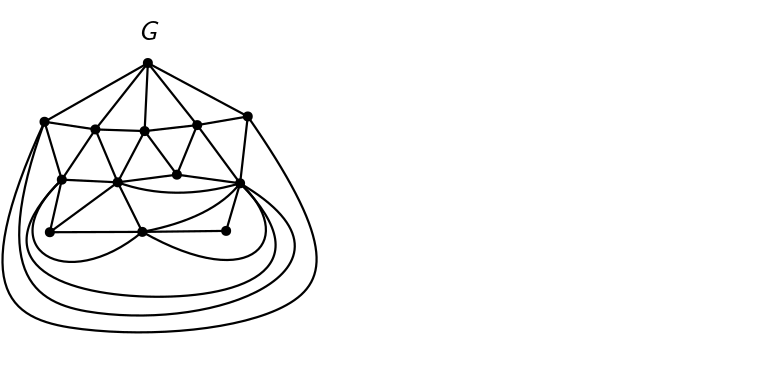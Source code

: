 <?xml version="1.0"?>
<!DOCTYPE ipe SYSTEM "ipe.dtd">
<ipe version="70218" creator="Ipe 7.2.23">
<info created="D:20210524101947" modified="D:20210525091906"/>
<preamble>\renewcommand*\familydefault{\sfdefault} 
\usepackage[cm]{sfmath}
\usepackage{amssymb}
</preamble>
<ipestyle name="basic">
<symbol name="arrow/arc(spx)">
<path stroke="sym-stroke" fill="sym-stroke" pen="sym-pen">
0 0 m
-1 0.333 l
-1 -0.333 l
h
</path>
</symbol>
<symbol name="arrow/farc(spx)">
<path stroke="sym-stroke" fill="white" pen="sym-pen">
0 0 m
-1 0.333 l
-1 -0.333 l
h
</path>
</symbol>
<symbol name="arrow/ptarc(spx)">
<path stroke="sym-stroke" fill="sym-stroke" pen="sym-pen">
0 0 m
-1 0.333 l
-0.8 0 l
-1 -0.333 l
h
</path>
</symbol>
<symbol name="arrow/fptarc(spx)">
<path stroke="sym-stroke" fill="white" pen="sym-pen">
0 0 m
-1 0.333 l
-0.8 0 l
-1 -0.333 l
h
</path>
</symbol>
<symbol name="mark/circle(sx)" transformations="translations">
<path fill="sym-stroke">
0.6 0 0 0.6 0 0 e
0.4 0 0 0.4 0 0 e
</path>
</symbol>
<symbol name="mark/disk(sx)" transformations="translations">
<path fill="sym-stroke">
0.6 0 0 0.6 0 0 e
</path>
</symbol>
<symbol name="mark/fdisk(sfx)" transformations="translations">
<group>
<path fill="sym-fill">
0.5 0 0 0.5 0 0 e
</path>
<path fill="sym-stroke" fillrule="eofill">
0.6 0 0 0.6 0 0 e
0.4 0 0 0.4 0 0 e
</path>
</group>
</symbol>
<symbol name="mark/box(sx)" transformations="translations">
<path fill="sym-stroke" fillrule="eofill">
-0.6 -0.6 m
0.6 -0.6 l
0.6 0.6 l
-0.6 0.6 l
h
-0.4 -0.4 m
0.4 -0.4 l
0.4 0.4 l
-0.4 0.4 l
h
</path>
</symbol>
<symbol name="mark/square(sx)" transformations="translations">
<path fill="sym-stroke">
-0.6 -0.6 m
0.6 -0.6 l
0.6 0.6 l
-0.6 0.6 l
h
</path>
</symbol>
<symbol name="mark/fsquare(sfx)" transformations="translations">
<group>
<path fill="sym-fill">
-0.5 -0.5 m
0.5 -0.5 l
0.5 0.5 l
-0.5 0.5 l
h
</path>
<path fill="sym-stroke" fillrule="eofill">
-0.6 -0.6 m
0.6 -0.6 l
0.6 0.6 l
-0.6 0.6 l
h
-0.4 -0.4 m
0.4 -0.4 l
0.4 0.4 l
-0.4 0.4 l
h
</path>
</group>
</symbol>
<symbol name="mark/cross(sx)" transformations="translations">
<group>
<path fill="sym-stroke">
-0.43 -0.57 m
0.57 0.43 l
0.43 0.57 l
-0.57 -0.43 l
h
</path>
<path fill="sym-stroke">
-0.43 0.57 m
0.57 -0.43 l
0.43 -0.57 l
-0.57 0.43 l
h
</path>
</group>
</symbol>
<symbol name="arrow/fnormal(spx)">
<path stroke="sym-stroke" fill="white" pen="sym-pen">
0 0 m
-1 0.333 l
-1 -0.333 l
h
</path>
</symbol>
<symbol name="arrow/pointed(spx)">
<path stroke="sym-stroke" fill="sym-stroke" pen="sym-pen">
0 0 m
-1 0.333 l
-0.8 0 l
-1 -0.333 l
h
</path>
</symbol>
<symbol name="arrow/fpointed(spx)">
<path stroke="sym-stroke" fill="white" pen="sym-pen">
0 0 m
-1 0.333 l
-0.8 0 l
-1 -0.333 l
h
</path>
</symbol>
<symbol name="arrow/linear(spx)">
<path stroke="sym-stroke" pen="sym-pen">
-1 0.333 m
0 0 l
-1 -0.333 l
</path>
</symbol>
<symbol name="arrow/fdouble(spx)">
<path stroke="sym-stroke" fill="white" pen="sym-pen">
0 0 m
-1 0.333 l
-1 -0.333 l
h
-1 0 m
-2 0.333 l
-2 -0.333 l
h
</path>
</symbol>
<symbol name="arrow/double(spx)">
<path stroke="sym-stroke" fill="sym-stroke" pen="sym-pen">
0 0 m
-1 0.333 l
-1 -0.333 l
h
-1 0 m
-2 0.333 l
-2 -0.333 l
h
</path>
</symbol>
<symbol name="arrow/mid-normal(spx)">
<path stroke="sym-stroke" fill="sym-stroke" pen="sym-pen">
0.5 0 m
-0.5 0.333 l
-0.5 -0.333 l
h
</path>
</symbol>
<symbol name="arrow/mid-fnormal(spx)">
<path stroke="sym-stroke" fill="white" pen="sym-pen">
0.5 0 m
-0.5 0.333 l
-0.5 -0.333 l
h
</path>
</symbol>
<symbol name="arrow/mid-pointed(spx)">
<path stroke="sym-stroke" fill="sym-stroke" pen="sym-pen">
0.5 0 m
-0.5 0.333 l
-0.3 0 l
-0.5 -0.333 l
h
</path>
</symbol>
<symbol name="arrow/mid-fpointed(spx)">
<path stroke="sym-stroke" fill="white" pen="sym-pen">
0.5 0 m
-0.5 0.333 l
-0.3 0 l
-0.5 -0.333 l
h
</path>
</symbol>
<symbol name="arrow/mid-double(spx)">
<path stroke="sym-stroke" fill="sym-stroke" pen="sym-pen">
1 0 m
0 0.333 l
0 -0.333 l
h
0 0 m
-1 0.333 l
-1 -0.333 l
h
</path>
</symbol>
<symbol name="arrow/mid-fdouble(spx)">
<path stroke="sym-stroke" fill="white" pen="sym-pen">
1 0 m
0 0.333 l
0 -0.333 l
h
0 0 m
-1 0.333 l
-1 -0.333 l
h
</path>
</symbol>
<anglesize name="22.5 deg" value="22.5"/>
<anglesize name="30 deg" value="30"/>
<anglesize name="45 deg" value="45"/>
<anglesize name="60 deg" value="60"/>
<anglesize name="90 deg" value="90"/>
<arrowsize name="large" value="10"/>
<arrowsize name="small" value="5"/>
<arrowsize name="tiny" value="3"/>
<color name="blue" value="0 0 1"/>
<color name="brown" value="0.647 0.165 0.165"/>
<color name="darkblue" value="0 0 0.545"/>
<color name="darkcyan" value="0 0.545 0.545"/>
<color name="darkgray" value="0.663"/>
<color name="darkgreen" value="0 0.392 0"/>
<color name="darkmagenta" value="0.545 0 0.545"/>
<color name="darkorange" value="1 0.549 0"/>
<color name="darkred" value="0.545 0 0"/>
<color name="gold" value="1 0.843 0"/>
<color name="gray" value="0.745"/>
<color name="green" value="0 1 0"/>
<color name="lightblue" value="0.678 0.847 0.902"/>
<color name="lightcyan" value="0.878 1 1"/>
<color name="lightgray" value="0.827"/>
<color name="lightgreen" value="0.565 0.933 0.565"/>
<color name="lightyellow" value="1 1 0.878"/>
<color name="navy" value="0 0 0.502"/>
<color name="orange" value="1 0.647 0"/>
<color name="pink" value="1 0.753 0.796"/>
<color name="purple" value="0.627 0.125 0.941"/>
<color name="red" value="1 0 0"/>
<color name="seagreen" value="0.18 0.545 0.341"/>
<color name="turquoise" value="0.251 0.878 0.816"/>
<color name="violet" value="0.933 0.51 0.933"/>
<color name="yellow" value="1 1 0"/>
<dashstyle name="dash dot dotted" value="[4 2 1 2 1 2] 0"/>
<dashstyle name="dash dotted" value="[4 2 1 2] 0"/>
<dashstyle name="dashed" value="[4] 0"/>
<dashstyle name="dotted" value="[1 3] 0"/>
<gridsize name="10 pts (~3.5 mm)" value="10"/>
<gridsize name="14 pts (~5 mm)" value="14"/>
<gridsize name="16 pts (~6 mm)" value="16"/>
<gridsize name="20 pts (~7 mm)" value="20"/>
<gridsize name="28 pts (~10 mm)" value="28"/>
<gridsize name="32 pts (~12 mm)" value="32"/>
<gridsize name="4 pts" value="4"/>
<gridsize name="56 pts (~20 mm)" value="56"/>
<gridsize name="8 pts (~3 mm)" value="8"/>
<opacity name="10%" value="0.1"/>
<opacity name="30%" value="0.3"/>
<opacity name="50%" value="0.5"/>
<opacity name="75%" value="0.75"/>
<pen name="fat" value="1.2"/>
<pen name="heavier" value="0.8"/>
<pen name="ultrafat" value="2"/>
<symbolsize name="large" value="5"/>
<symbolsize name="small" value="2"/>
<symbolsize name="tiny" value="1.1"/>
<textsize name="Huge" value="\Huge"/>
<textsize name="LARGE" value="\LARGE"/>
<textsize name="Large" value="\Large"/>
<textsize name="footnote" value="\footnotesize"/>
<textsize name="huge" value="\huge"/>
<textsize name="large" value="\large"/>
<textsize name="small" value="\small"/>
<textsize name="tiny" value="\tiny"/>
<textstyle name="center" begin="\begin{center}" end="\end{center}"/>
<textstyle name="item" begin="\begin{itemize}\item{}" end="\end{itemize}"/>
<textstyle name="itemize" begin="\begin{itemize}" end="\end{itemize}"/>
<tiling name="falling" angle="-60" step="4" width="1"/>
<tiling name="rising" angle="30" step="4" width="1"/>
</ipestyle>
<ipestyle name="brew">
<color name="aliceblue" value="0.941 0.973 1"/>
<color name="brew1" value="0.552 0.827 0.78"/>
<color name="brew2" value="1 1 0.701"/>
<color name="brew3" value="0.745 0.729 0.854"/>
<color name="brew4" value="0.984 0.501 0.447"/>
<color name="brew5" value="0.501 0.694 0.827"/>
<color name="brew6" value="0.992 0.705 0.384"/>
<color name="brew7" value="0.701 0.87 0.411"/>
<color name="brew8" value="0.988 0.803 0.898"/>
</ipestyle>
<ipestyle name="brew">
<color name="aliceblue" value="0.941 0.973 1"/>
<color name="brew1" value="0.552 0.827 0.78"/>
<color name="brew2" value="1 1 0.701"/>
<color name="brew3" value="0.745 0.729 0.854"/>
<color name="brew4" value="0.984 0.501 0.447"/>
<color name="brew5" value="0.501 0.694 0.827"/>
<color name="brew6" value="0.992 0.705 0.384"/>
<color name="brew7" value="0.701 0.87 0.411"/>
<color name="brew8" value="0.988 0.803 0.898"/>
<pen name="fattyfatfat" value="4"/>
</ipestyle>
<page>
<layer name="vertices"/>
<layer name="edges"/>
<layer name="T"/>
<layer name="P"/>
<layer name="H"/>
<layer name="horizonal_edges"/>
<layer name="vertical_edges"/>
<layer name="diagonal_down_edges"/>
<layer name="diagonal_up_edges"/>
<layer name="H*P"/>
<layer name="H_label"/>
<layer name="isomorphism"/>
<view layers="vertices edges" active="edges"/>
<view layers="vertices edges T" active="T"/>
<view layers="vertices edges T P H H_label" active="H*P"/>
<view layers="vertices edges T P H horizonal_edges vertical_edges diagonal_down_edges diagonal_up_edges H*P" active="H"/>
<view layers="vertices edges T P H horizonal_edges vertical_edges diagonal_down_edges diagonal_up_edges H*P isomorphism" active="isomorphism"/>
<path layer="diagonal_down_edges" matrix="0.64 0 0 0.64 212.307 198.65" stroke="brew4">
288 543.999 m
317.69 496 l
</path>
<path matrix="0.64 0 0 0.64 193.306 198.65" stroke="brew4">
288 543.999 m
317.69 496 l
</path>
<path matrix="0.64 0 0 0.64 155.302 198.65" stroke="brew4">
288 543.999 m
317.69 496 l
</path>
<path matrix="0.64 0 0 0.64 136.3 198.65" stroke="brew4">
288 543.999 m
317.69 496 l
</path>
<path matrix="0.64 0 0 0.64 117.299 198.65" stroke="brew4">
288 543.999 m
317.69 496 l
</path>
<path matrix="0.64 0 0 0.64 231.309 198.65" stroke="brew4">
288 543.999 m
317.69 496 l
</path>
<path matrix="0.64 0 0 0.64 117.299 198.65" stroke="brew4">
288 543.999 m
302.845 520
451.296 520
466.141 496 c
</path>
<path matrix="0.64 0 0 0.64 117.299 198.65" stroke="brew4">
288 544 m
304 512
494.958 520.326
495.831 496 c
</path>
<path matrix="0.64 0 0 0.64 117.299 198.65" stroke="brew4">
317.69 543.999 m
377.07 496 l
</path>
<path matrix="0.64 0 0 0.64 117.299 198.65" stroke="brew4">
317.69 544 m
317.004 513.496
467.998 521.732
466.141 496 c
</path>
<path matrix="0.64 0 0 0.64 117.299 198.65" stroke="brew4">
377.07 543.999 m
436.451 496 l
</path>
<path matrix="0.64 0 0 0.64 117.299 198.65" stroke="brew4">
377.07 544 m
408.845 506.943
457.908 525.101
466.141 496 c
</path>
<path matrix="0.64 0 0 0.64 212.307 167.93" stroke="brew4">
288 543.999 m
317.69 496 l
</path>
<path matrix="0.64 0 0 0.64 193.306 167.93" stroke="brew4">
288 543.999 m
317.69 496 l
</path>
<path matrix="0.64 0 0 0.64 155.302 167.93" stroke="brew4">
288 543.999 m
317.69 496 l
</path>
<path matrix="0.64 0 0 0.64 136.3 167.93" stroke="brew4">
288 543.999 m
317.69 496 l
</path>
<path matrix="0.64 0 0 0.64 117.299 167.93" stroke="brew4">
288 543.999 m
317.69 496 l
</path>
<path matrix="0.64 0 0 0.64 231.309 167.93" stroke="brew4">
288 543.999 m
317.69 496 l
</path>
<path matrix="0.64 0 0 0.64 117.299 167.93" stroke="brew4">
288 543.999 m
302.845 520
451.296 520
466.141 496 c
</path>
<path matrix="0.64 0 0 0.64 117.299 167.93" stroke="brew4">
288 544 m
304 512
494.958 520.326
495.831 496 c
</path>
<path matrix="0.64 0 0 0.64 117.299 167.93" stroke="brew4">
317.69 543.999 m
377.07 496 l
</path>
<path matrix="0.64 0 0 0.64 117.299 167.93" stroke="brew4">
317.69 544 m
317.004 513.496
467.998 521.732
466.141 496 c
</path>
<path matrix="0.64 0 0 0.64 117.299 167.93" stroke="brew4">
377.07 543.999 m
436.451 496 l
</path>
<path matrix="0.64 0 0 0.64 117.299 167.93" stroke="brew4">
377.07 544 m
408.845 506.943
457.908 525.101
466.141 496 c
</path>
<path matrix="0.64 0 0 0.64 212.307 137.21" stroke="brew4">
288 543.999 m
317.69 496 l
</path>
<path matrix="0.64 0 0 0.64 193.306 137.21" stroke="brew4">
288 543.999 m
317.69 496 l
</path>
<path matrix="0.64 0 0 0.64 155.302 137.21" stroke="brew4">
288 543.999 m
317.69 496 l
</path>
<path matrix="0.64 0 0 0.64 136.3 137.21" stroke="brew4">
288 543.999 m
317.69 496 l
</path>
<path matrix="0.64 0 0 0.64 117.299 137.21" stroke="brew4">
288 543.999 m
317.69 496 l
</path>
<path matrix="0.64 0 0 0.64 231.309 137.21" stroke="brew4">
288 543.999 m
317.69 496 l
</path>
<path matrix="0.64 0 0 0.64 117.299 137.21" stroke="brew4">
288 543.999 m
302.845 520
451.296 520
466.141 496 c
</path>
<path matrix="0.64 0 0 0.64 117.299 137.21" stroke="brew4">
288 544 m
304 512
494.958 520.326
495.831 496 c
</path>
<path matrix="0.64 0 0 0.64 117.299 137.21" stroke="brew4">
317.69 543.999 m
377.07 496 l
</path>
<path matrix="0.64 0 0 0.64 117.299 137.21" stroke="brew4">
317.69 544 m
317.004 513.496
467.998 521.732
466.141 496 c
</path>
<path matrix="0.64 0 0 0.64 117.299 137.21" stroke="brew4">
377.07 543.999 m
436.451 496 l
</path>
<path matrix="0.64 0 0 0.64 117.299 137.21" stroke="brew4">
377.07 544 m
408.845 506.943
457.908 525.101
466.141 496 c
</path>
<path layer="diagonal_up_edges" matrix="-0.64 0 0 0.64 523.942 198.65" stroke="brew5">
288 543.999 m
317.69 496 l
</path>
<path matrix="-0.64 0 0 0.64 542.944 198.65" stroke="brew5">
288 543.999 m
317.69 496 l
</path>
<path matrix="-0.64 0 0 0.64 580.947 198.65" stroke="brew5">
288 543.999 m
317.69 496 l
</path>
<path matrix="-0.64 0 0 0.64 599.949 198.65" stroke="brew5">
288 543.999 m
317.69 496 l
</path>
<path matrix="-0.64 0 0 0.64 618.95 198.65" stroke="brew5">
288 543.999 m
317.69 496 l
</path>
<path matrix="-0.64 0 0 0.64 504.941 198.65" stroke="brew5">
288 543.999 m
317.69 496 l
</path>
<path matrix="-0.64 0 0 0.64 618.95 198.65" stroke="brew5">
288 543.999 m
302.845 520
451.296 520
466.141 496 c
</path>
<path matrix="-0.64 0 0 0.64 618.95 198.65" stroke="brew5">
288 544 m
304 512
494.958 520.326
495.831 496 c
</path>
<path matrix="-0.64 0 0 0.64 618.95 198.65" stroke="brew5">
317.69 543.999 m
377.07 496 l
</path>
<path matrix="-0.64 0 0 0.64 618.95 198.65" stroke="brew5">
317.69 544 m
317.004 513.496
467.998 521.732
466.141 496 c
</path>
<path matrix="-0.64 0 0 0.64 618.95 198.65" stroke="brew5">
377.07 543.999 m
436.451 496 l
</path>
<path matrix="-0.64 0 0 0.64 618.95 198.65" stroke="brew5">
377.07 544 m
408.845 506.943
457.908 525.101
466.141 496 c
</path>
<path matrix="-0.64 0 0 0.64 523.942 167.93" stroke="brew5">
288 543.999 m
317.69 496 l
</path>
<path matrix="-0.64 0 0 0.64 542.944 167.93" stroke="brew5">
288 543.999 m
317.69 496 l
</path>
<path matrix="-0.64 0 0 0.64 580.947 167.93" stroke="brew5">
288 543.999 m
317.69 496 l
</path>
<path matrix="-0.64 0 0 0.64 599.949 167.93" stroke="brew5">
288 543.999 m
317.69 496 l
</path>
<path matrix="-0.64 0 0 0.64 618.95 167.93" stroke="brew5">
288 543.999 m
317.69 496 l
</path>
<path matrix="-0.64 0 0 0.64 504.941 167.93" stroke="brew5">
288 543.999 m
317.69 496 l
</path>
<path matrix="-0.64 0 0 0.64 618.95 167.93" stroke="brew5">
288 543.999 m
302.845 520
451.296 520
466.141 496 c
</path>
<path matrix="-0.64 0 0 0.64 618.95 167.93" stroke="brew5">
288 544 m
304 512
494.958 520.326
495.831 496 c
</path>
<path matrix="-0.64 0 0 0.64 618.95 167.93" stroke="brew5">
317.69 543.999 m
377.07 496 l
</path>
<path matrix="-0.64 0 0 0.64 618.95 167.93" stroke="brew5">
317.69 544 m
317.004 513.496
467.998 521.732
466.141 496 c
</path>
<path matrix="-0.64 0 0 0.64 618.95 167.93" stroke="brew5">
377.07 543.999 m
436.451 496 l
</path>
<path matrix="-0.64 0 0 0.64 618.95 167.93" stroke="brew5">
377.07 544 m
408.845 506.943
457.908 525.101
466.141 496 c
</path>
<path matrix="-0.64 0 0 0.64 523.942 137.21" stroke="brew5">
288 543.999 m
317.69 496 l
</path>
<path matrix="-0.64 0 0 0.64 542.944 137.21" stroke="brew5">
288 543.999 m
317.69 496 l
</path>
<path matrix="-0.64 0 0 0.64 580.947 137.21" stroke="brew5">
288 543.999 m
317.69 496 l
</path>
<path matrix="-0.64 0 0 0.64 599.949 137.21" stroke="brew5">
288 543.999 m
317.69 496 l
</path>
<path matrix="-0.64 0 0 0.64 618.95 137.21" stroke="brew5">
288 543.999 m
317.69 496 l
</path>
<path matrix="-0.64 0 0 0.64 504.941 137.21" stroke="brew5">
288 543.999 m
317.69 496 l
</path>
<path matrix="-0.64 0 0 0.64 618.95 137.21" stroke="brew5">
288 543.999 m
302.845 520
451.296 520
466.141 496 c
</path>
<path matrix="-0.64 0 0 0.64 618.95 137.21" stroke="brew5">
288 544 m
304 512
494.958 520.326
495.831 496 c
</path>
<path matrix="-0.64 0 0 0.64 618.95 137.21" stroke="brew5">
317.69 543.999 m
377.07 496 l
</path>
<path matrix="-0.64 0 0 0.64 618.95 137.21" stroke="brew5">
317.69 544 m
317.004 513.496
467.998 521.732
466.141 496 c
</path>
<path matrix="-0.64 0 0 0.64 618.95 137.21" stroke="brew5">
377.07 543.999 m
436.451 496 l
</path>
<path matrix="-0.64 0 0 0.64 618.95 137.21" stroke="brew5">
377.07 544 m
408.845 506.943
457.908 525.101
466.141 496 c
</path>
<path layer="isomorphism" matrix="0.64 0 0 0.64 136.885 150.104" stroke="black" fill="brew4">
425.189 534.199 m
425.189 465.502 l
445.885 465.502 l
445.885 534.199 l
h
</path>
<path matrix="0.64 0 0 0.64 117.884 180.824" stroke="black" fill="brew3">
425.189 534.199 m
425.189 465.502 l
445.885 465.502 l
445.885 534.199 l
h
</path>
<path matrix="0.64 0 0 0.64 117.884 180.824" stroke="black" fill="brew1">
336.118 582.199 m
336.118 417.503 l
356.814 417.503 l
356.814 582.199 l
h
</path>
<path matrix="0.64 0 0 0.64 250.775 148.78" stroke="black" fill="brew8">
276.926 584.27 m
276.926 563.573 l
297.622 563.573 l
297.622 584.27 l
h
</path>
<path matrix="0.64 0 0 0.64 174.768 87.3402" stroke="black" fill="aliceblue">
276.926 584.27 m
276.926 563.573 l
297.622 563.573 l
297.622 584.27 l
h
</path>
<path layer="horizonal_edges" matrix="0.64 0 0 0.32 107.448 276.117" stroke="black" pen="heavier">
333.081 557.917 m
335.389 532.094
389.467 531.345
392.461 557.917 c
</path>
<path layer="isomorphism" matrix="0.64 0 0 0.64 193.77 148.78" stroke="black" fill="brew7">
276.926 584.27 m
276.926 563.573 l
297.622 563.573 l
297.622 584.27 l
h
</path>
<path matrix="0.64 0 0 0.64 136.765 118.06" stroke="black" fill="brew6">
276.926 584.27 m
276.926 563.573 l
297.622 563.573 l
297.622 584.27 l
h
</path>
<path matrix="0.64 0 0 0.64 117.763 148.78" stroke="black" fill="brew5">
276.926 584.27 m
276.926 563.573 l
297.622 563.573 l
297.622 584.27 l
h
</path>
<path layer="H" matrix="0.64 0 0 0.32 107.448 368.276" stroke="black" pen="heavier">
333.081 557.917 m
335.389 532.094
389.467 531.345
392.461 557.917 c
</path>
<path matrix="0.64 0 0 0.64 107.448 189.742" stroke="black" fill="brew4" pen="heavier">
303.391 557.917 m
333.081 557.917 l
</path>
<path matrix="0.64 0 0 0.64 107.448 189.742" stroke="black" fill="brew4" pen="heavier">
333.081 557.917 m
362.771 557.917 l
</path>
<path matrix="0.64 0 0 0.64 107.448 189.742" stroke="black" fill="brew4" pen="heavier">
362.771 557.917 m
392.461 557.917
392.461 557.917 c
</path>
<path matrix="0.64 0 0 0.64 126.45 189.742" stroke="black" fill="brew4" pen="heavier">
392.461 557.917 m
422.152 557.917
422.152 557.917 c
</path>
<path matrix="0.64 0 0 0.64 126.45 189.742" stroke="black" fill="brew4" pen="heavier">
422.152 557.917 m
451.842 557.917 l
</path>
<path matrix="0.64 0 0 0.64 126.45 189.742" stroke="black" fill="brew4" pen="heavier">
451.842 557.917 m
481.532 557.917 l
</path>
<path matrix="0.64 0 0 0.32 107.448 368.276" stroke="black" pen="heavier">
303.391 557.917 m
332.395 592.909
362.771 557.917 c
</path>
<path matrix="0.64 0 0 0.32 107.448 368.276" stroke="black" pen="heavier">
303.391 557.917 m
302.455 498.037
512.033 497.85
511.222 557.917 c
</path>
<path matrix="0.64 0 0 0.32 107.448 368.276" stroke="black" pen="heavier">
303.391 557.917 m
359.715 504.961
469.182 521.428
481.532 557.917 c
</path>
<path matrix="0.64 0 0 0.32 107.448 368.276" stroke="black" pen="heavier">
362.771 557.917 m
392.649 591.973
422.151 557.917 c
</path>
<path matrix="0.64 0 0 0.32 107.448 368.276" stroke="black" pen="heavier">
392.461 557.917 m
422.027 526.667
451.842 557.917 c
</path>
<path matrix="0.64 0 0 0.32 107.448 368.276" stroke="black" pen="heavier">
392.461 557.917 m
407.618 526.293
466.937 528.164
481.532 557.917 c
</path>
<path matrix="0.64 0 0 0.32 107.448 368.276" stroke="black" pen="heavier">
362.771 557.917 m
361.025 609.376
510.349 606.569
511.222 557.917 c
</path>
<path matrix="0.64 0 0 0.32 107.448 368.276" stroke="black" pen="heavier">
362.771 557.917 m
363.457 594.967
452.528 595.529
451.842 557.917 c
</path>
<path matrix="0.64 0 0 0.32 107.448 368.276" stroke="black" pen="heavier">
451.842 557.917 m
481.719 589.353
511.222 557.917 c
</path>
<path matrix="0.64 0 0 0.32 107.448 368.276" stroke="black" pen="heavier">
333.081 557.917 m
333.518 512.633
473.299 520.118
481.532 557.917 c
</path>
<path layer="horizonal_edges" matrix="0.64 0 0 0.32 107.448 337.557" stroke="black" pen="heavier">
333.081 557.917 m
335.389 532.094
389.467 531.345
392.461 557.917 c
</path>
<path matrix="0.64 0 0 0.64 107.448 159.023" stroke="black" fill="brew4" pen="heavier">
303.391 557.917 m
333.081 557.917 l
</path>
<path matrix="0.64 0 0 0.64 107.448 159.023" stroke="black" fill="brew4" pen="heavier">
333.081 557.917 m
362.771 557.917 l
</path>
<path matrix="0.64 0 0 0.64 107.448 159.023" stroke="black" fill="brew4" pen="heavier">
362.771 557.917 m
392.461 557.917
392.461 557.917 c
</path>
<path matrix="0.64 0 0 0.64 126.45 159.023" stroke="black" fill="brew4" pen="heavier">
392.461 557.917 m
422.152 557.917
422.152 557.917 c
</path>
<path matrix="0.64 0 0 0.64 126.45 159.023" stroke="black" fill="brew4" pen="heavier">
422.152 557.917 m
451.842 557.917 l
</path>
<path matrix="0.64 0 0 0.64 126.45 159.023" stroke="black" fill="brew4" pen="heavier">
451.842 557.917 m
481.532 557.917 l
</path>
<path matrix="0.64 0 0 0.32 107.448 337.557" stroke="black" pen="heavier">
303.391 557.917 m
332.395 592.909
362.771 557.917 c
</path>
<path matrix="0.64 0 0 0.32 107.448 337.557" stroke="black" pen="heavier">
303.391 557.917 m
302.455 498.037
512.033 497.85
511.222 557.917 c
</path>
<path matrix="0.64 0 0 0.32 107.448 337.557" stroke="black" pen="heavier">
303.391 557.917 m
359.715 504.961
469.182 521.428
481.532 557.917 c
</path>
<path matrix="0.64 0 0 0.32 107.448 337.557" stroke="black" pen="heavier">
362.771 557.917 m
392.649 591.973
422.151 557.917 c
</path>
<path matrix="0.64 0 0 0.32 107.448 337.557" stroke="black" pen="heavier">
392.461 557.917 m
422.027 526.667
451.842 557.917 c
</path>
<path matrix="0.64 0 0 0.32 107.448 337.557" stroke="black" pen="heavier">
392.461 557.917 m
407.618 526.293
466.937 528.164
481.532 557.917 c
</path>
<path matrix="0.64 0 0 0.32 107.448 337.557" stroke="black" pen="heavier">
362.771 557.917 m
361.025 609.376
510.349 606.569
511.222 557.917 c
</path>
<path matrix="0.64 0 0 0.32 107.448 337.557" stroke="black" pen="heavier">
362.771 557.917 m
363.457 594.967
452.528 595.529
451.842 557.917 c
</path>
<path matrix="0.64 0 0 0.32 107.448 337.557" stroke="black" pen="heavier">
451.842 557.917 m
481.719 589.353
511.222 557.917 c
</path>
<path matrix="0.64 0 0 0.32 107.448 337.557" stroke="black" pen="heavier">
333.081 557.917 m
333.518 512.633
473.299 520.118
481.532 557.917 c
</path>
<path matrix="0.64 0 0 0.32 107.448 306.837" stroke="black" pen="heavier">
333.081 557.917 m
335.389 532.094
389.467 531.345
392.461 557.917 c
</path>
<path matrix="0.64 0 0 0.64 107.448 128.303" stroke="black" fill="brew4" pen="heavier">
303.391 557.917 m
333.081 557.917 l
</path>
<path matrix="0.64 0 0 0.64 107.448 128.303" stroke="black" fill="brew4" pen="heavier">
333.081 557.917 m
362.771 557.917 l
</path>
<path matrix="0.64 0 0 0.64 107.448 128.303" stroke="black" fill="brew4" pen="heavier">
362.771 557.917 m
392.461 557.917
392.461 557.917 c
</path>
<path matrix="0.64 0 0 0.64 126.45 128.303" stroke="black" fill="brew4" pen="heavier">
392.461 557.917 m
422.152 557.917
422.152 557.917 c
</path>
<path matrix="0.64 0 0 0.64 126.45 128.303" stroke="black" fill="brew4" pen="heavier">
422.152 557.917 m
451.842 557.917 l
</path>
<path matrix="0.64 0 0 0.64 126.45 128.303" stroke="black" fill="brew4" pen="heavier">
451.842 557.917 m
481.532 557.917 l
</path>
<path matrix="0.64 0 0 0.32 107.448 306.837" stroke="black" pen="heavier">
303.391 557.917 m
332.395 592.909
362.771 557.917 c
</path>
<path matrix="0.64 0 0 0.32 107.448 306.837" stroke="black" pen="heavier">
303.391 557.917 m
302.455 498.037
512.033 497.85
511.222 557.917 c
</path>
<path matrix="0.64 0 0 0.32 107.448 306.837" stroke="black" pen="heavier">
303.391 557.917 m
359.715 504.961
469.182 521.428
481.532 557.917 c
</path>
<path matrix="0.64 0 0 0.32 107.448 306.837" stroke="black" pen="heavier">
362.771 557.917 m
392.649 591.973
422.151 557.917 c
</path>
<path matrix="0.64 0 0 0.32 107.448 306.837" stroke="black" pen="heavier">
392.461 557.917 m
422.027 526.667
451.842 557.917 c
</path>
<path matrix="0.64 0 0 0.32 107.448 306.837" stroke="black" pen="heavier">
392.461 557.917 m
407.618 526.293
466.937 528.164
481.532 557.917 c
</path>
<path matrix="0.64 0 0 0.32 107.448 306.837" stroke="black" pen="heavier">
362.771 557.917 m
361.025 609.376
510.349 606.569
511.222 557.917 c
</path>
<path matrix="0.64 0 0 0.32 107.448 306.837" stroke="black" pen="heavier">
362.771 557.917 m
363.457 594.967
452.528 595.529
451.842 557.917 c
</path>
<path matrix="0.64 0 0 0.32 107.448 306.837" stroke="black" pen="heavier">
451.842 557.917 m
481.719 589.353
511.222 557.917 c
</path>
<path matrix="0.64 0 0 0.32 107.448 306.837" stroke="black" pen="heavier">
333.081 557.917 m
333.518 512.633
473.299 520.118
481.532 557.917 c
</path>
<path matrix="0.64 0 0 0.64 107.448 97.5828" stroke="black" fill="brew4" pen="heavier">
303.391 557.917 m
333.081 557.917 l
</path>
<path matrix="0.64 0 0 0.64 107.448 97.5828" stroke="black" fill="brew4" pen="heavier">
333.081 557.917 m
362.771 557.917 l
</path>
<path matrix="0.64 0 0 0.64 107.448 97.5828" stroke="black" fill="brew4" pen="heavier">
362.771 557.917 m
392.461 557.917
392.461 557.917 c
</path>
<path matrix="0.64 0 0 0.64 126.45 97.5828" stroke="black" fill="brew4" pen="heavier">
392.461 557.917 m
422.152 557.917
422.152 557.917 c
</path>
<path matrix="0.64 0 0 0.64 126.45 97.5828" stroke="black" fill="brew4" pen="heavier">
422.152 557.917 m
451.842 557.917 l
</path>
<path matrix="0.64 0 0 0.64 126.45 97.5828" stroke="black" fill="brew4" pen="heavier">
451.842 557.917 m
481.532 557.917 l
</path>
<path matrix="0.64 0 0 0.32 107.448 276.117" stroke="black" pen="heavier">
303.391 557.917 m
332.395 592.909
362.771 557.917 c
</path>
<path matrix="0.64 0 0 0.32 107.448 276.117" stroke="black" pen="heavier">
303.391 557.917 m
302.455 498.037
512.033 497.85
511.222 557.917 c
</path>
<path matrix="0.64 0 0 0.32 107.448 276.117" stroke="black" pen="heavier">
303.391 557.917 m
359.715 504.961
469.182 521.428
481.532 557.917 c
</path>
<path matrix="0.64 0 0 0.32 107.448 276.117" stroke="black" pen="heavier">
362.771 557.917 m
392.649 591.973
422.151 557.917 c
</path>
<path matrix="0.64 0 0 0.32 107.448 276.117" stroke="black" pen="heavier">
392.461 557.917 m
422.027 526.667
451.842 557.917 c
</path>
<path matrix="0.64 0 0 0.32 107.448 276.117" stroke="black" pen="heavier">
392.461 557.917 m
407.618 526.293
466.937 528.164
481.532 557.917 c
</path>
<path matrix="0.64 0 0 0.32 107.448 276.117" stroke="black" pen="heavier">
362.771 557.917 m
361.025 609.376
510.349 606.569
511.222 557.917 c
</path>
<path matrix="0.64 0 0 0.32 107.448 276.117" stroke="black" pen="heavier">
362.771 557.917 m
363.457 594.967
452.528 595.529
451.842 557.917 c
</path>
<path matrix="0.64 0 0 0.32 107.448 276.117" stroke="black" pen="heavier">
451.842 557.917 m
481.719 589.353
511.222 557.917 c
</path>
<path matrix="0.64 0 0 0.32 107.448 276.117" stroke="black" pen="heavier">
333.081 557.917 m
333.518 512.633
473.299 520.118
481.532 557.917 c
</path>
<path layer="vertical_edges" matrix="0.64 0 0 0.64 117.299 198.649" stroke="black">
288 544 m
288 496 l
</path>
<path matrix="0.64 0 0 0.64 117.299 167.93" stroke="black">
288 544 m
288 496 l
</path>
<path matrix="0.64 0 0 0.64 117.299 137.21" stroke="black">
288 544 m
288 496 l
</path>
<path matrix="0.64 0 0 0.64 136.3 198.649" stroke="black">
288 544 m
288 496 l
</path>
<path matrix="0.64 0 0 0.64 136.3 167.93" stroke="black">
288 544 m
288 496 l
</path>
<path matrix="0.64 0 0 0.64 136.3 137.21" stroke="black">
288 544 m
288 496 l
</path>
<path matrix="0.64 0 0 0.64 155.302 198.649" stroke="black">
288 544 m
288 496 l
</path>
<path matrix="0.64 0 0 0.64 155.302 167.93" stroke="black">
288 544 m
288 496 l
</path>
<path matrix="0.64 0 0 0.64 155.302 137.21" stroke="black">
288 544 m
288 496 l
</path>
<path matrix="0.64 0 0 0.64 174.303 198.649" stroke="black">
288 544 m
288 496 l
</path>
<path matrix="0.64 0 0 0.64 174.303 167.93" stroke="black">
288 544 m
288 496 l
</path>
<path matrix="0.64 0 0 0.64 174.303 137.21" stroke="black">
288 544 m
288 496 l
</path>
<path matrix="0.64 0 0 0.64 193.305 198.649" stroke="black">
288 544 m
288 496 l
</path>
<path matrix="0.64 0 0 0.64 193.305 167.93" stroke="black">
288 544 m
288 496 l
</path>
<path matrix="0.64 0 0 0.64 193.305 137.21" stroke="black">
288 544 m
288 496 l
</path>
<path matrix="0.64 0 0 0.64 212.307 198.649" stroke="black">
288 544 m
288 496 l
</path>
<path matrix="0.64 0 0 0.64 212.307 167.93" stroke="black">
288 544 m
288 496 l
</path>
<path matrix="0.64 0 0 0.64 212.307 137.21" stroke="black">
288 544 m
288 496 l
</path>
<path matrix="0.64 0 0 0.64 231.309 198.649" stroke="black">
288 544 m
288 496 l
</path>
<path matrix="0.64 0 0 0.64 231.309 167.93" stroke="black">
288 544 m
288 496 l
</path>
<path matrix="0.64 0 0 0.64 231.309 137.21" stroke="black">
288 544 m
288 496 l
</path>
<path matrix="0.64 0 0 0.64 250.31 198.649" stroke="black">
288 544 m
288 496 l
</path>
<path matrix="0.64 0 0 0.64 250.31 167.93" stroke="black">
288 544 m
288 496 l
</path>
<path matrix="0.64 0 0 0.64 250.31 137.21" stroke="black">
288 544 m
288 496 l
</path>
<path layer="P" matrix="0.64 0 0 0.64 107.004 180.824" stroke="black" fill="aliceblue">
7.82178 0 0 7.82178 172.872 481.009 e
</path>
<path matrix="0.64 0 0 0.64 107.004 180.824" stroke="black" fill="brew6">
6.52321 0 0 6.52321 127.588 510.387 e
</path>
<path matrix="0.64 0 0 0.64 107.004 180.824" stroke="black" fill="brew5">
5.89736 0 0 5.89736 117.858 542.947 e
</path>
<path matrix="0.64 0 0 0.64 107.004 180.824" stroke="black" fill="brew8">
7.21397 0 0 7.21397 232.19 545.941 e
</path>
<path matrix="0.64 0 0 0.64 107.004 180.824" stroke="black" fill="brew7">
7.03955 0 0 7.03955 174.182 537.707 e
</path>
<path matrix="0.64 0 0 0.64 107.004 180.824" stroke="black" fill="brew4">
235.839 514.317
221.992 520.866
211.513 477.454
224.612 472.963
230.412 492.236 u
</path>
<path matrix="0.64 0 0 0.64 107.004 180.824" stroke="black" fill="brew3">
211.7 544.631
200.847 550.432
185.69 511.884
194.298 504.399 u
</path>
<path matrix="0.64 0 0 0.64 107.004 180.824" stroke="black" fill="brew1">
181.573 585.985
172.404 585.237
139.845 539.953
141.529 534.713
152.008 512.446
150.511 507.206
114.583 485.687
114.583 475.957
123.191 471.279
169.784 504.586
161.364 517.124
151.072 539.579
187 576.255 u
</path>
<use layer="vertices" matrix="0.64 0 0 0.64 107.004 180.824" name="mark/disk(sx)" pos="176 576" size="normal" stroke="black"/>
<use matrix="0.64 0 0 0.64 107.004 180.824" name="mark/disk(sx)" pos="146.488 538.643" size="normal" stroke="black"/>
<use matrix="0.64 0 0 0.64 107.004 180.824" name="mark/disk(sx)" pos="174.182 537.707" size="normal" stroke="black"/>
<use matrix="0.64 0 0 0.64 107.004 180.824" name="mark/disk(sx)" pos="203.747 541.076" size="normal" stroke="black"/>
<use matrix="0.64 0 0 0.64 107.004 180.824" name="mark/disk(sx)" pos="127.588 510.387" size="normal" stroke="black"/>
<use matrix="0.64 0 0 0.64 107.004 180.824" name="mark/disk(sx)" pos="159.025 508.89" size="normal" stroke="black"/>
<use matrix="0.64 0 0 0.64 107.004 180.824" name="mark/disk(sx)" pos="192.333 513.194" size="normal" stroke="black"/>
<use matrix="0.64 0 0 0.64 107.004 180.824" name="mark/disk(sx)" pos="227.886 508.329" size="normal" stroke="black"/>
<use matrix="0.64 0 0 0.64 107.004 180.824" name="mark/disk(sx)" pos="120.852 480.822" size="normal" stroke="black"/>
<use matrix="0.64 0 0 0.64 107.004 180.824" name="mark/disk(sx)" pos="172.872 481.009" size="normal" stroke="black"/>
<use matrix="0.64 0 0 0.64 107.004 180.824" name="mark/disk(sx)" pos="220.027 481.57" size="normal" stroke="black"/>
<path layer="edges" matrix="0.64 0 0 0.64 107.004 180.824" stroke="black" pen="heavier">
176 576 m
146.488 538.643 l
</path>
<path matrix="0.64 0 0 0.64 107.004 180.824" stroke="black" pen="heavier">
176 576 m
174.182 537.707 l
</path>
<path matrix="0.64 0 0 0.64 107.004 180.824" stroke="black" pen="heavier">
176 576 m
203.747 541.076 l
</path>
<path matrix="0.64 0 0 0.64 107.004 180.824" stroke="black" pen="heavier">
146.488 538.643 m
127.588 510.387 l
</path>
<path matrix="0.64 0 0 0.64 107.004 180.824" stroke="black" pen="heavier">
146.488 538.643 m
159.025 508.89 l
</path>
<path matrix="0.64 0 0 0.64 107.004 180.824" stroke="black" pen="heavier">
159.025 508.89 m
174.182 537.707 l
</path>
<path matrix="0.64 0 0 0.64 107.004 180.824" stroke="black" pen="heavier">
174.182 537.707 m
192.333 513.194 l
</path>
<path matrix="0.64 0 0 0.64 107.004 180.824" stroke="black" pen="heavier">
192.333 513.194 m
203.747 541.076 l
</path>
<path matrix="0.64 0 0 0.64 107.004 180.824" stroke="black" pen="heavier">
203.747 541.076 m
227.886 508.329 l
</path>
<path matrix="0.64 0 0 0.64 107.004 180.824" stroke="black" pen="heavier">
227.886 508.329 m
192.333 513.194 l
</path>
<path matrix="0.64 0 0 0.64 107.004 180.824" stroke="black" pen="heavier">
192.333 513.194 m
159.025 508.89 l
</path>
<path matrix="0.64 0 0 0.64 107.004 180.824" stroke="black" pen="heavier">
159.025 508.89 m
190.462 497.476
227.886 508.329 c
</path>
<path matrix="0.64 0 0 0.64 107.004 180.824" stroke="black" pen="heavier">
127.588 510.387 m
159.025 508.89 l
</path>
<path matrix="0.64 0 0 0.64 107.004 180.824" stroke="black" pen="heavier">
127.588 510.387 m
120.852 480.822 l
</path>
<path matrix="0.64 0 0 0.64 107.004 180.824" stroke="black" pen="heavier">
120.852 480.822 m
172.872 481.009 l
</path>
<path matrix="0.64 0 0 0.64 107.004 180.824" stroke="black" pen="heavier">
172.872 481.009 m
159.025 508.89 l
</path>
<path matrix="0.64 0 0 0.64 107.004 180.824" stroke="black" pen="heavier">
159.025 508.89 m
120.852 480.822 l
</path>
<path matrix="0.64 0 0 0.64 107.004 180.824" stroke="black" pen="heavier">
172.872 481.009 m
220.027 481.57 l
</path>
<path matrix="0.64 0 0 0.64 107.004 180.824" stroke="black" pen="heavier">
220.027 481.57 m
227.886 508.329 l
</path>
<path matrix="0.64 0 0 0.64 107.004 180.824" stroke="black" pen="heavier">
146.488 538.643 m
174.182 537.707 l
</path>
<path matrix="0.64 0 0 0.64 107.004 180.824" stroke="black" pen="heavier">
174.182 537.707 m
203.747 541.076 l
</path>
<path matrix="0.64 0 0 0.64 107.004 180.824" stroke="black" pen="heavier">
172.872 481.009 m
212.355 488.494
227.886 508.329 c
</path>
<use matrix="0.64 0 0 0.64 107.004 180.824" name="mark/disk(sx)" pos="117.858 542.947" size="normal" stroke="black"/>
<use matrix="0.64 0 0 0.64 107.004 180.824" name="mark/disk(sx)" pos="232.19 545.941" size="normal" stroke="black"/>
<path matrix="0.64 0 0 0.64 107.004 180.824" stroke="black" pen="heavier">
176 576 m
117.858 542.947 l
</path>
<path matrix="0.64 0 0 0.64 107.004 180.824" stroke="black" pen="heavier">
176 576 m
232.19 545.941 l
</path>
<path matrix="0.64 0 0 0.64 107.004 180.824" stroke="black" pen="heavier">
232.19 545.941 m
203.747 541.076 l
</path>
<path matrix="0.64 0 0 0.64 107.004 180.824" stroke="black" pen="heavier">
146.488 538.643 m
117.858 542.947 l
</path>
<path matrix="0.64 0 0 0.64 107.004 180.824" stroke="black" pen="heavier">
117.858 542.947 m
72.1995 444.146
127.962 417.574
278.971 429.924
279.532 477.828
232.19 545.941 c
</path>
<path matrix="0.64 0 0 0.64 107.004 180.824" stroke="black" pen="heavier">
227.886 508.329 m
232.19 545.941 l
</path>
<path matrix="0.64 0 0 0.64 107.004 180.824" stroke="black" pen="heavier">
127.588 510.387 m
117.858 542.947 l
</path>
<path matrix="0.64 0 0 0.64 107.004 180.824" stroke="black" pen="heavier">
127.588 510.387 m
86.7952 472.214
129.459 444.894
172.872 481.009 c
</path>
<path matrix="0.64 0 0 0.64 107.004 180.824" stroke="black" pen="heavier">
227.886 508.329 m
260.259 478.576
237.055 444.52
172.872 481.009 c
</path>
<path matrix="0.64 0 0 0.64 107.004 180.824" stroke="black" pen="heavier">
127.588 510.387 m
80.433 463.981
171.562 428.24
277.661 457.993
227.886 508.329 c
</path>
<path matrix="0.64 0 0 0.64 107.004 180.824" stroke="black" pen="heavier">
117.858 542.947 m
85.2982 453.315
143.306 425.995
256.516 441.526
269.989 483.629
227.886 508.329 c
</path>
<path layer="T" matrix="0.64 0 0 0.64 107.004 180.824" stroke="red" pen="ultrafat" cap="1">
176 576 m
117.858 542.947 l
</path>
<path matrix="0.64 0 0 0.64 107.004 180.824" stroke="red" pen="ultrafat" cap="1">
176 576 m
146.488 538.643 l
</path>
<path matrix="0.64 0 0 0.64 107.004 180.824" stroke="red" pen="ultrafat" cap="1">
176 576 m
174.182 537.707 l
</path>
<path matrix="0.64 0 0 0.64 107.004 180.824" stroke="red" pen="ultrafat" cap="1">
176 576 m
203.747 541.076 l
</path>
<path matrix="0.64 0 0 0.64 107.004 180.824" stroke="red" pen="ultrafat" cap="1">
176 576 m
232.19 545.941 l
</path>
<path matrix="0.64 0 0 0.64 107.004 180.824" stroke="red" pen="ultrafat" cap="1">
146.488 538.643 m
127.588 510.387 l
</path>
<path matrix="0.64 0 0 0.64 107.004 180.824" stroke="red" pen="ultrafat" cap="1">
146.488 538.643 m
159.025 508.89 l
</path>
<path matrix="0.64 0 0 0.64 107.004 180.824" stroke="red" pen="ultrafat" cap="1">
203.747 541.076 m
192.333 513.194 l
</path>
<path matrix="0.64 0 0 0.64 107.004 180.824" stroke="red" pen="ultrafat" cap="1">
203.747 541.076 m
227.886 508.329 l
</path>
<path matrix="0.64 0 0 0.64 107.004 180.824" stroke="red" pen="ultrafat" cap="1">
159.025 508.89 m
120.852 480.822 l
</path>
<path matrix="0.64 0 0 0.64 107.004 180.824" stroke="red" pen="ultrafat" cap="1">
159.025 508.89 m
172.872 481.009 l
</path>
<path matrix="0.64 0 0 0.64 107.004 180.824" stroke="red" pen="ultrafat" cap="1">
227.886 508.329 m
220.027 481.57 l
</path>
<path layer="H" matrix="0.64 0 0 0.64 107.448 187.946" stroke="black" fill="brew5" pen="heavier">
5.32563 0 0 5.32563 303.391 560.724 e
</path>
<path matrix="0.64 0 0 0.64 126.45 187.946" stroke="black" fill="brew6" pen="heavier">
5.32563 0 0 5.32563 303.391 560.724 e
</path>
<path matrix="0.64 0 0 0.64 145.452 187.946" stroke="black" fill="brew1" pen="heavier">
5.32563 0 0 5.32563 303.391 560.724 e
</path>
<path matrix="0.64 0 0 0.64 164.453 187.946" stroke="black" fill="aliceblue" pen="heavier">
5.32563 0 0 5.32563 303.391 560.724 e
</path>
<path matrix="0.64 0 0 0.64 183.455 187.946" stroke="black" fill="brew7" pen="heavier">
5.32563 0 0 5.32563 303.391 560.724 e
</path>
<path matrix="0.64 0 0 0.64 202.457 187.946" stroke="black" fill="brew3" pen="heavier">
5.32563 0 0 5.32563 303.391 560.724 e
</path>
<path matrix="0.64 0 0 0.64 221.459 187.946" stroke="black" fill="brew4" pen="heavier">
5.32563 0 0 5.32563 303.391 560.724 e
</path>
<path matrix="0.64 0 0 0.64 240.46 187.946" stroke="black" fill="brew8" pen="heavier">
5.32563 0 0 5.32563 303.391 560.724 e
</path>
<path layer="H*P" matrix="0.64 0 0 0.64 107.448 157.227" stroke="black" fill="brew5" pen="heavier">
5.32563 0 0 5.32563 303.391 560.724 e
</path>
<path matrix="0.64 0 0 0.64 126.45 157.226" stroke="black" fill="brew6" pen="heavier">
5.32563 0 0 5.32563 303.391 560.724 e
</path>
<path matrix="0.64 0 0 0.64 145.452 157.226" stroke="black" fill="brew1" pen="heavier">
5.32563 0 0 5.32563 303.391 560.724 e
</path>
<path matrix="0.64 0 0 0.64 164.453 157.227" stroke="black" fill="aliceblue" pen="heavier">
5.32563 0 0 5.32563 303.391 560.724 e
</path>
<path matrix="0.64 0 0 0.64 183.455 157.226" stroke="black" fill="brew7" pen="heavier">
5.32563 0 0 5.32563 303.391 560.724 e
</path>
<path matrix="0.64 0 0 0.64 202.457 157.226" stroke="black" fill="brew3" pen="heavier">
5.32563 0 0 5.32563 303.391 560.724 e
</path>
<path matrix="0.64 0 0 0.64 221.459 157.226" stroke="black" fill="brew4" pen="heavier">
5.32563 0 0 5.32563 303.391 560.724 e
</path>
<path matrix="0.64 0 0 0.64 240.46 157.226" stroke="black" fill="brew8" pen="heavier">
5.32563 0 0 5.32563 303.391 560.724 e
</path>
<path matrix="0.64 0 0 0.64 107.448 126.507" stroke="black" fill="brew5" pen="heavier">
5.32563 0 0 5.32563 303.391 560.724 e
</path>
<path matrix="0.64 0 0 0.64 126.45 126.506" stroke="black" fill="brew6" pen="heavier">
5.32563 0 0 5.32563 303.391 560.724 e
</path>
<path matrix="0.64 0 0 0.64 145.452 126.506" stroke="black" fill="brew1" pen="heavier">
5.32563 0 0 5.32563 303.391 560.724 e
</path>
<path matrix="0.64 0 0 0.64 164.453 126.507" stroke="black" fill="aliceblue" pen="heavier">
5.32563 0 0 5.32563 303.391 560.724 e
</path>
<path matrix="0.64 0 0 0.64 183.455 126.506" stroke="black" fill="brew7" pen="heavier">
5.32563 0 0 5.32563 303.391 560.724 e
</path>
<path matrix="0.64 0 0 0.64 202.457 126.506" stroke="black" fill="brew3" pen="heavier">
5.32563 0 0 5.32563 303.391 560.724 e
</path>
<path matrix="0.64 0 0 0.64 221.459 126.506" stroke="black" fill="brew4" pen="heavier">
5.32563 0 0 5.32563 303.391 560.724 e
</path>
<path matrix="0.64 0 0 0.64 240.46 126.506" stroke="black" fill="brew8" pen="heavier">
5.32563 0 0 5.32563 303.391 560.724 e
</path>
<path matrix="0.64 0 0 0.64 107.448 95.787" stroke="black" fill="brew5" pen="heavier">
5.32563 0 0 5.32563 303.391 560.724 e
</path>
<path matrix="0.64 0 0 0.64 126.45 95.7863" stroke="black" fill="brew6" pen="heavier">
5.32563 0 0 5.32563 303.391 560.724 e
</path>
<path matrix="0.64 0 0 0.64 145.452 95.7863" stroke="black" fill="brew1" pen="heavier">
5.32563 0 0 5.32563 303.391 560.724 e
</path>
<path matrix="0.64 0 0 0.64 164.453 95.7863" stroke="black" fill="aliceblue" pen="heavier">
5.32563 0 0 5.32563 303.391 560.724 e
</path>
<path matrix="0.64 0 0 0.64 183.455 95.7863" stroke="black" fill="brew7" pen="heavier">
5.32563 0 0 5.32563 303.391 560.724 e
</path>
<path matrix="0.64 0 0 0.64 202.457 95.7863" stroke="black" fill="brew3" pen="heavier">
5.32563 0 0 5.32563 303.391 560.724 e
</path>
<path matrix="0.64 0 0 0.64 221.459 95.7863" stroke="black" fill="brew4" pen="heavier">
5.32563 0 0 5.32563 303.391 560.724 e
</path>
<path matrix="0.64 0 0 0.64 240.46 95.7863" stroke="black" fill="brew8" pen="heavier">
5.32563 0 0 5.32563 303.391 560.724 e
</path>
<text layer="edges" matrix="0.64 0 0 0.64 107.644 178.264" transformations="translations" pos="175.7 592.925" stroke="black" type="label" width="7.836" height="6.918" depth="0" halign="center" valign="baseline" style="math">G</text>
<text layer="H_label" matrix="0.64 0 0 0.64 256.294 184.76" transformations="translations" pos="175.7 592.925" stroke="black" type="label" width="7.863" height="6.918" depth="0" halign="center" valign="baseline" style="math">H</text>
<text layer="H*P" matrix="0.64 0 0 0.64 256.136 184.437" transformations="translations" pos="175.7 592.925" stroke="black" type="label" width="27.231" height="6.918" depth="0" halign="center" valign="baseline" style="math">H\boxtimes P</text>
<text layer="isomorphism" matrix="0.64 0 0 0.64 173.474 122.783" transformations="translations" pos="175.7 592.925" stroke="black" type="label" width="7.749" height="6.341" depth="1.35" halign="center" valign="baseline" style="math">\subseteq</text>
</page>
</ipe>
